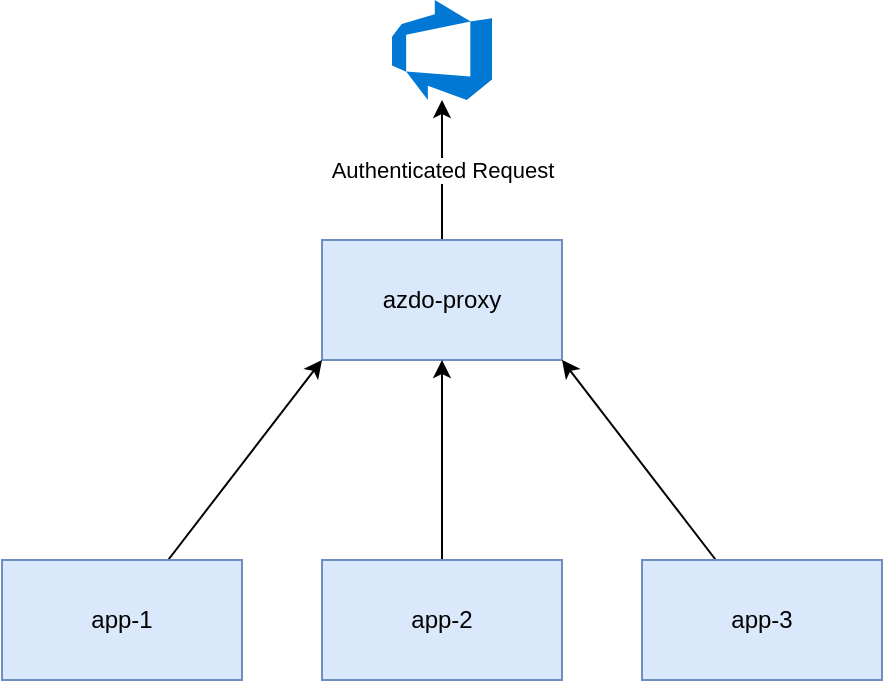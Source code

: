 <mxfile version="13.3.5" type="device"><diagram id="gbA4HWZm-8l8qiuZn7tg" name="architecture"><mxGraphModel dx="1414" dy="823" grid="1" gridSize="10" guides="1" tooltips="1" connect="1" arrows="1" fold="1" page="1" pageScale="1" pageWidth="3300" pageHeight="4681" math="0" shadow="0"><root><mxCell id="0"/><mxCell id="1" parent="0"/><mxCell id="1pK9raDI-22uwQvDzJoq-3" value="Authenticated Request" style="edgeStyle=orthogonalEdgeStyle;rounded=0;orthogonalLoop=1;jettySize=auto;html=1;" edge="1" parent="1" source="1pK9raDI-22uwQvDzJoq-1" target="1pK9raDI-22uwQvDzJoq-2"><mxGeometry relative="1" as="geometry"/></mxCell><mxCell id="1pK9raDI-22uwQvDzJoq-1" value="azdo-proxy" style="rounded=0;whiteSpace=wrap;html=1;fillColor=#dae8fc;strokeColor=#6c8ebf;" vertex="1" parent="1"><mxGeometry x="1000" y="420" width="120" height="60" as="geometry"/></mxCell><mxCell id="1pK9raDI-22uwQvDzJoq-2" value="" style="aspect=fixed;html=1;points=[];align=center;image;fontSize=12;image=img/lib/mscae/Azure_DevOps.svg;" vertex="1" parent="1"><mxGeometry x="1035" y="300" width="50" height="50" as="geometry"/></mxCell><mxCell id="1pK9raDI-22uwQvDzJoq-7" value="" style="rounded=0;orthogonalLoop=1;jettySize=auto;html=1;entryX=0;entryY=1;entryDx=0;entryDy=0;" edge="1" parent="1" source="1pK9raDI-22uwQvDzJoq-4" target="1pK9raDI-22uwQvDzJoq-1"><mxGeometry relative="1" as="geometry"/></mxCell><mxCell id="1pK9raDI-22uwQvDzJoq-4" value="app-1" style="rounded=0;whiteSpace=wrap;html=1;fillColor=#dae8fc;strokeColor=#6c8ebf;" vertex="1" parent="1"><mxGeometry x="840" y="580" width="120" height="60" as="geometry"/></mxCell><mxCell id="1pK9raDI-22uwQvDzJoq-8" style="edgeStyle=none;rounded=0;orthogonalLoop=1;jettySize=auto;html=1;" edge="1" parent="1" source="1pK9raDI-22uwQvDzJoq-5" target="1pK9raDI-22uwQvDzJoq-1"><mxGeometry relative="1" as="geometry"/></mxCell><mxCell id="1pK9raDI-22uwQvDzJoq-5" value="app-2" style="rounded=0;whiteSpace=wrap;html=1;fillColor=#dae8fc;strokeColor=#6c8ebf;" vertex="1" parent="1"><mxGeometry x="1000" y="580" width="120" height="60" as="geometry"/></mxCell><mxCell id="1pK9raDI-22uwQvDzJoq-9" style="edgeStyle=none;rounded=0;orthogonalLoop=1;jettySize=auto;html=1;entryX=1;entryY=1;entryDx=0;entryDy=0;" edge="1" parent="1" source="1pK9raDI-22uwQvDzJoq-6" target="1pK9raDI-22uwQvDzJoq-1"><mxGeometry relative="1" as="geometry"/></mxCell><mxCell id="1pK9raDI-22uwQvDzJoq-6" value="app-3" style="rounded=0;whiteSpace=wrap;html=1;fillColor=#dae8fc;strokeColor=#6c8ebf;" vertex="1" parent="1"><mxGeometry x="1160" y="580" width="120" height="60" as="geometry"/></mxCell></root></mxGraphModel></diagram></mxfile>